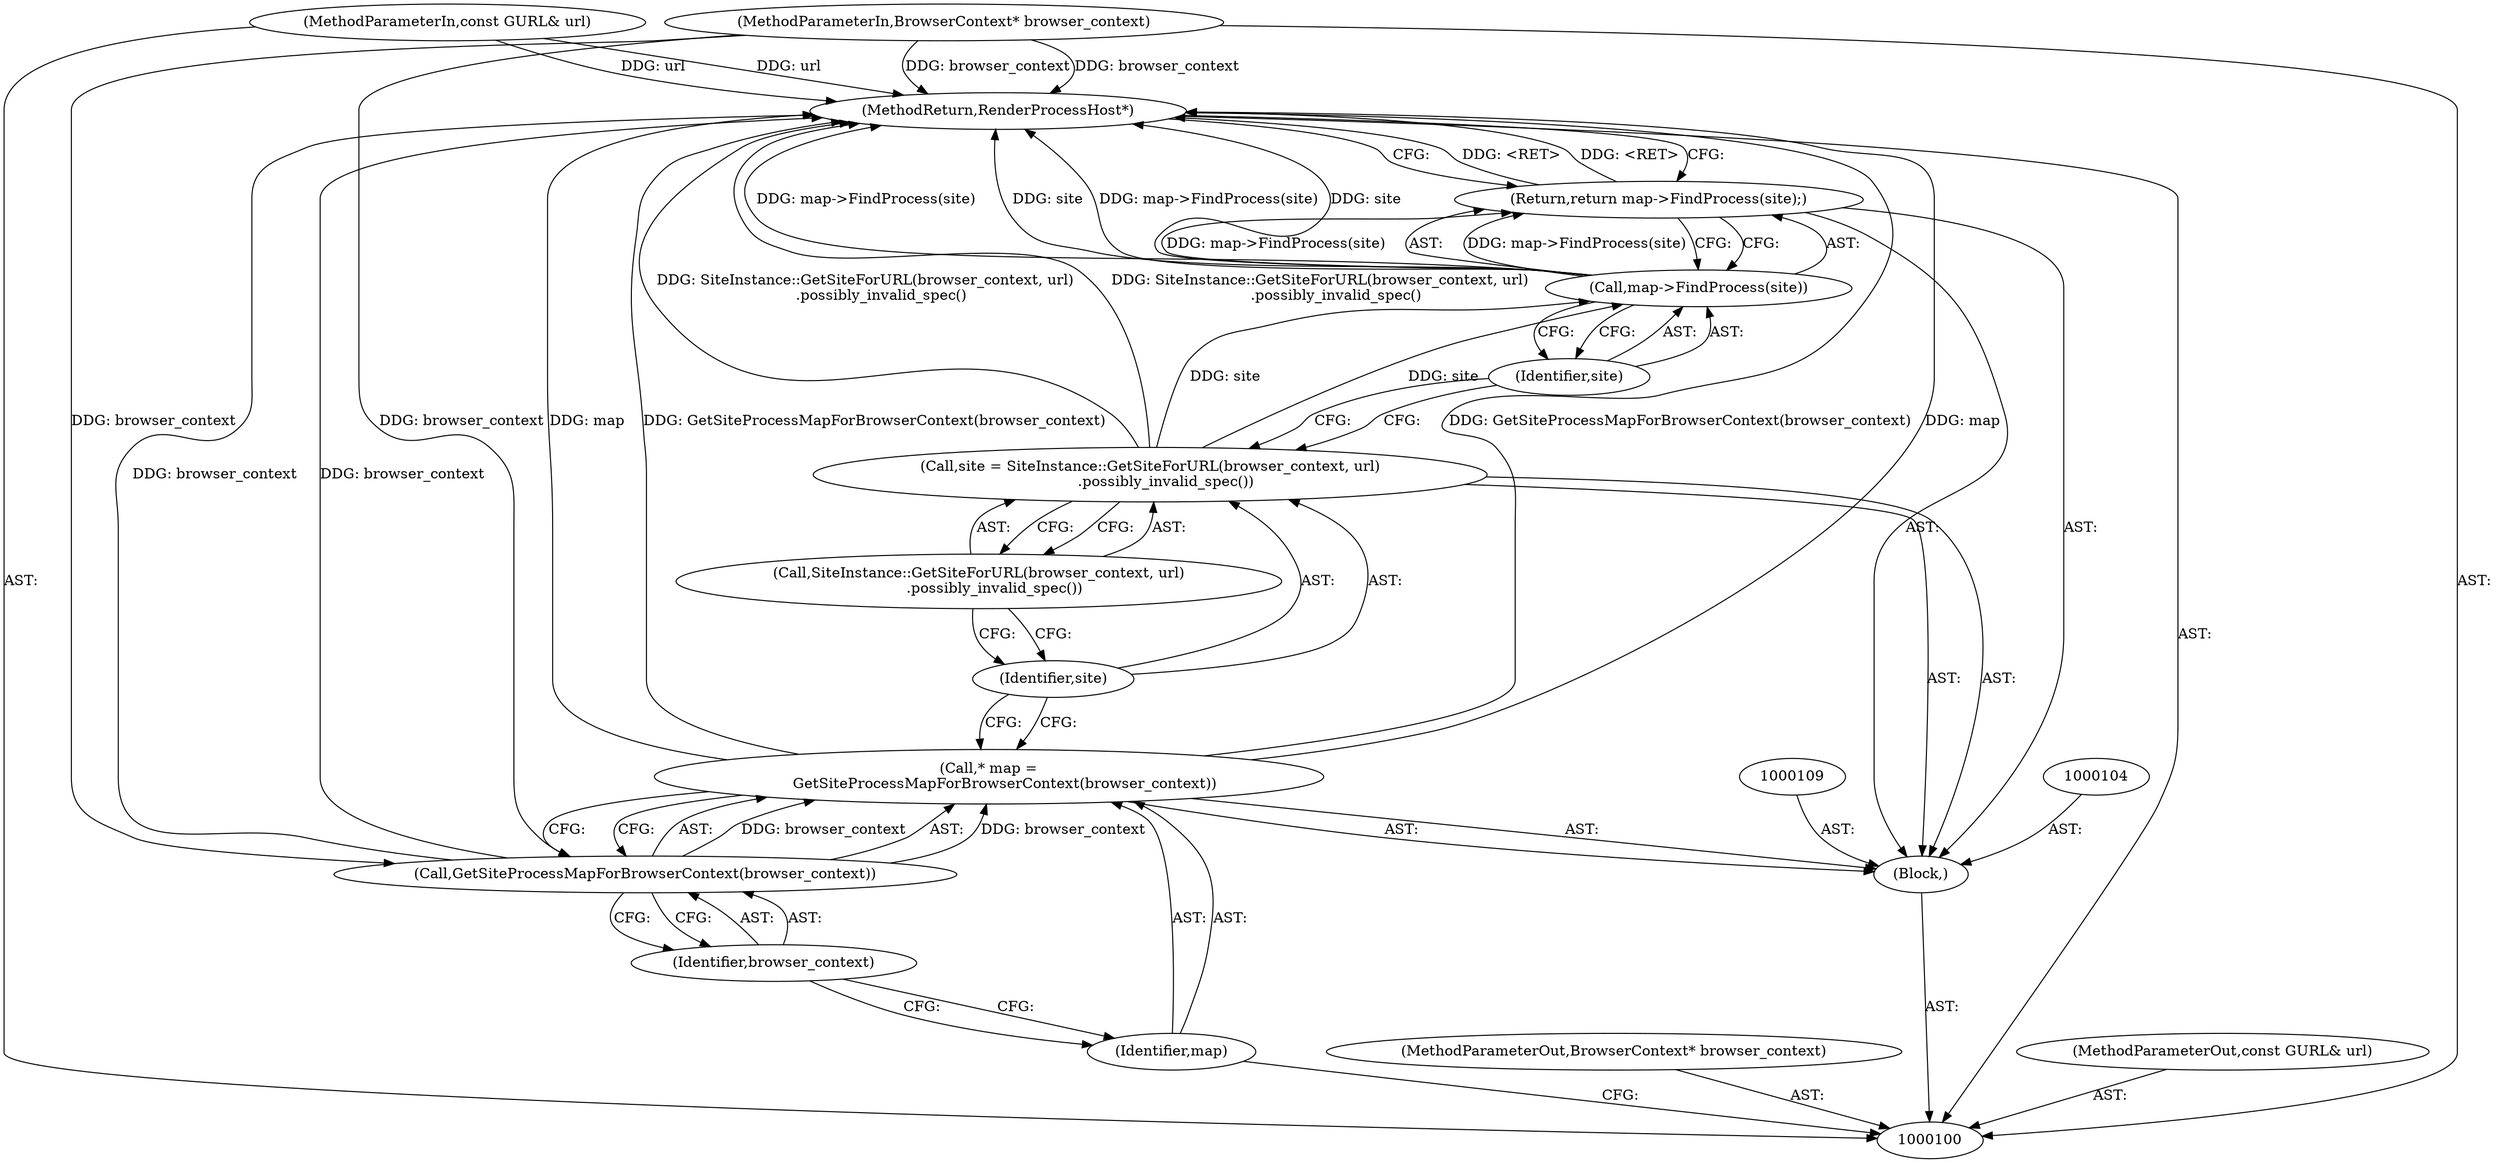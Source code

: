 digraph "1_Chrome_c3efb8738ab59766c88855ad62c812af78490c04" {
"1000116" [label="(MethodReturn,RenderProcessHost*)"];
"1000101" [label="(MethodParameterIn,BrowserContext* browser_context)"];
"1000140" [label="(MethodParameterOut,BrowserContext* browser_context)"];
"1000103" [label="(Block,)"];
"1000102" [label="(MethodParameterIn,const GURL& url)"];
"1000141" [label="(MethodParameterOut,const GURL& url)"];
"1000105" [label="(Call,* map =\n       GetSiteProcessMapForBrowserContext(browser_context))"];
"1000106" [label="(Identifier,map)"];
"1000108" [label="(Identifier,browser_context)"];
"1000107" [label="(Call,GetSiteProcessMapForBrowserContext(browser_context))"];
"1000110" [label="(Call,site = SiteInstance::GetSiteForURL(browser_context, url)\n       .possibly_invalid_spec())"];
"1000111" [label="(Identifier,site)"];
"1000112" [label="(Call,SiteInstance::GetSiteForURL(browser_context, url)\n       .possibly_invalid_spec())"];
"1000113" [label="(Return,return map->FindProcess(site);)"];
"1000115" [label="(Identifier,site)"];
"1000114" [label="(Call,map->FindProcess(site))"];
"1000116" -> "1000100"  [label="AST: "];
"1000116" -> "1000113"  [label="CFG: "];
"1000107" -> "1000116"  [label="DDG: browser_context"];
"1000105" -> "1000116"  [label="DDG: GetSiteProcessMapForBrowserContext(browser_context)"];
"1000105" -> "1000116"  [label="DDG: map"];
"1000114" -> "1000116"  [label="DDG: map->FindProcess(site)"];
"1000114" -> "1000116"  [label="DDG: site"];
"1000102" -> "1000116"  [label="DDG: url"];
"1000110" -> "1000116"  [label="DDG: SiteInstance::GetSiteForURL(browser_context, url)\n       .possibly_invalid_spec()"];
"1000101" -> "1000116"  [label="DDG: browser_context"];
"1000113" -> "1000116"  [label="DDG: <RET>"];
"1000101" -> "1000100"  [label="AST: "];
"1000101" -> "1000116"  [label="DDG: browser_context"];
"1000101" -> "1000107"  [label="DDG: browser_context"];
"1000140" -> "1000100"  [label="AST: "];
"1000103" -> "1000100"  [label="AST: "];
"1000104" -> "1000103"  [label="AST: "];
"1000105" -> "1000103"  [label="AST: "];
"1000109" -> "1000103"  [label="AST: "];
"1000110" -> "1000103"  [label="AST: "];
"1000113" -> "1000103"  [label="AST: "];
"1000102" -> "1000100"  [label="AST: "];
"1000102" -> "1000116"  [label="DDG: url"];
"1000141" -> "1000100"  [label="AST: "];
"1000105" -> "1000103"  [label="AST: "];
"1000105" -> "1000107"  [label="CFG: "];
"1000106" -> "1000105"  [label="AST: "];
"1000107" -> "1000105"  [label="AST: "];
"1000111" -> "1000105"  [label="CFG: "];
"1000105" -> "1000116"  [label="DDG: GetSiteProcessMapForBrowserContext(browser_context)"];
"1000105" -> "1000116"  [label="DDG: map"];
"1000107" -> "1000105"  [label="DDG: browser_context"];
"1000106" -> "1000105"  [label="AST: "];
"1000106" -> "1000100"  [label="CFG: "];
"1000108" -> "1000106"  [label="CFG: "];
"1000108" -> "1000107"  [label="AST: "];
"1000108" -> "1000106"  [label="CFG: "];
"1000107" -> "1000108"  [label="CFG: "];
"1000107" -> "1000105"  [label="AST: "];
"1000107" -> "1000108"  [label="CFG: "];
"1000108" -> "1000107"  [label="AST: "];
"1000105" -> "1000107"  [label="CFG: "];
"1000107" -> "1000116"  [label="DDG: browser_context"];
"1000107" -> "1000105"  [label="DDG: browser_context"];
"1000101" -> "1000107"  [label="DDG: browser_context"];
"1000110" -> "1000103"  [label="AST: "];
"1000110" -> "1000112"  [label="CFG: "];
"1000111" -> "1000110"  [label="AST: "];
"1000112" -> "1000110"  [label="AST: "];
"1000115" -> "1000110"  [label="CFG: "];
"1000110" -> "1000116"  [label="DDG: SiteInstance::GetSiteForURL(browser_context, url)\n       .possibly_invalid_spec()"];
"1000110" -> "1000114"  [label="DDG: site"];
"1000111" -> "1000110"  [label="AST: "];
"1000111" -> "1000105"  [label="CFG: "];
"1000112" -> "1000111"  [label="CFG: "];
"1000112" -> "1000110"  [label="AST: "];
"1000112" -> "1000111"  [label="CFG: "];
"1000110" -> "1000112"  [label="CFG: "];
"1000113" -> "1000103"  [label="AST: "];
"1000113" -> "1000114"  [label="CFG: "];
"1000114" -> "1000113"  [label="AST: "];
"1000116" -> "1000113"  [label="CFG: "];
"1000113" -> "1000116"  [label="DDG: <RET>"];
"1000114" -> "1000113"  [label="DDG: map->FindProcess(site)"];
"1000115" -> "1000114"  [label="AST: "];
"1000115" -> "1000110"  [label="CFG: "];
"1000114" -> "1000115"  [label="CFG: "];
"1000114" -> "1000113"  [label="AST: "];
"1000114" -> "1000115"  [label="CFG: "];
"1000115" -> "1000114"  [label="AST: "];
"1000113" -> "1000114"  [label="CFG: "];
"1000114" -> "1000116"  [label="DDG: map->FindProcess(site)"];
"1000114" -> "1000116"  [label="DDG: site"];
"1000114" -> "1000113"  [label="DDG: map->FindProcess(site)"];
"1000110" -> "1000114"  [label="DDG: site"];
}
